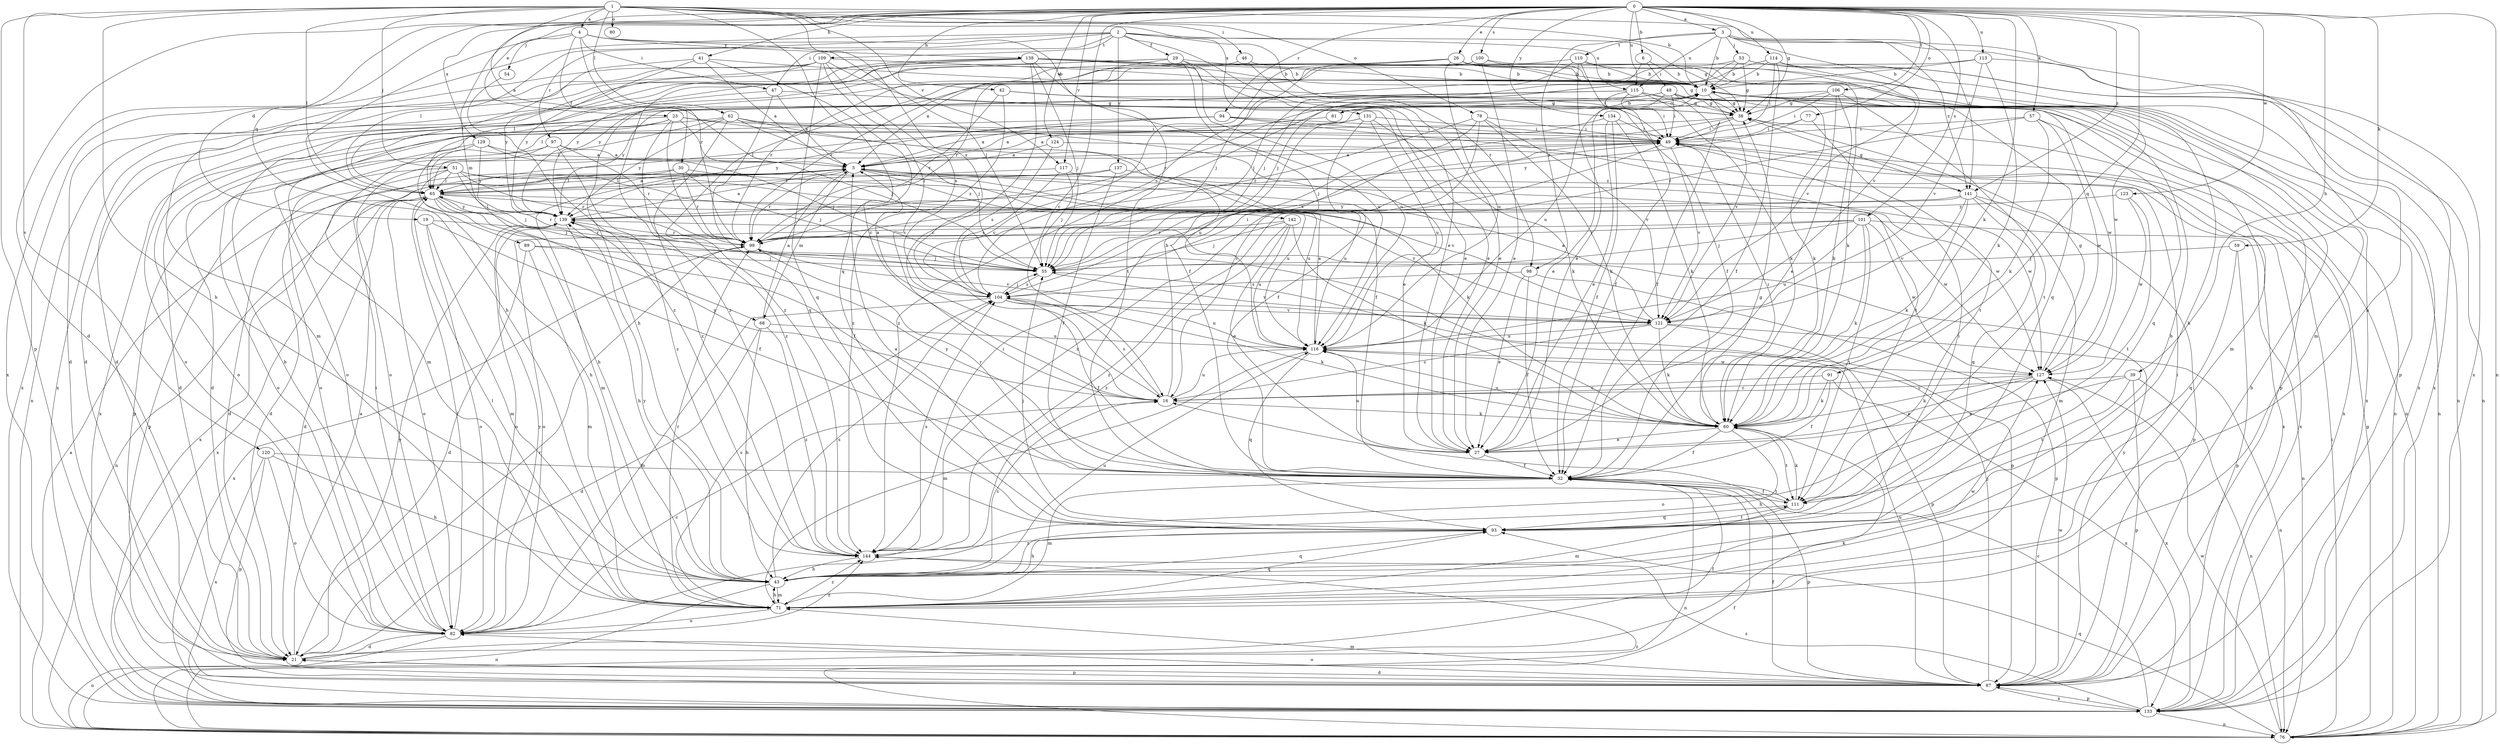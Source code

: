 strict digraph  {
0;
1;
2;
3;
4;
5;
6;
10;
16;
19;
21;
23;
26;
27;
29;
30;
32;
38;
39;
41;
42;
43;
46;
47;
48;
49;
51;
53;
54;
55;
57;
59;
60;
62;
65;
68;
71;
76;
77;
78;
80;
81;
82;
87;
89;
91;
93;
94;
97;
98;
99;
100;
101;
104;
106;
109;
110;
111;
113;
114;
115;
116;
117;
120;
121;
123;
124;
127;
129;
131;
133;
134;
137;
138;
139;
141;
142;
144;
0 -> 3  [label=a];
0 -> 6  [label=b];
0 -> 16  [label=c];
0 -> 19  [label=d];
0 -> 21  [label=d];
0 -> 23  [label=e];
0 -> 26  [label=e];
0 -> 38  [label=g];
0 -> 39  [label=h];
0 -> 41  [label=h];
0 -> 42  [label=h];
0 -> 57  [label=k];
0 -> 59  [label=k];
0 -> 60  [label=k];
0 -> 68  [label=m];
0 -> 76  [label=n];
0 -> 77  [label=o];
0 -> 89  [label=q];
0 -> 91  [label=q];
0 -> 94  [label=r];
0 -> 100  [label=s];
0 -> 101  [label=s];
0 -> 106  [label=t];
0 -> 113  [label=u];
0 -> 114  [label=u];
0 -> 115  [label=u];
0 -> 117  [label=v];
0 -> 123  [label=w];
0 -> 124  [label=w];
0 -> 129  [label=x];
0 -> 134  [label=y];
0 -> 141  [label=z];
1 -> 4  [label=a];
1 -> 5  [label=a];
1 -> 10  [label=b];
1 -> 43  [label=h];
1 -> 46  [label=i];
1 -> 51  [label=j];
1 -> 62  [label=l];
1 -> 65  [label=l];
1 -> 78  [label=o];
1 -> 80  [label=o];
1 -> 87  [label=p];
1 -> 93  [label=q];
1 -> 104  [label=s];
1 -> 117  [label=v];
1 -> 120  [label=v];
1 -> 131  [label=x];
1 -> 141  [label=z];
2 -> 27  [label=e];
2 -> 29  [label=f];
2 -> 38  [label=g];
2 -> 47  [label=i];
2 -> 65  [label=l];
2 -> 97  [label=r];
2 -> 98  [label=r];
2 -> 109  [label=t];
2 -> 115  [label=u];
2 -> 133  [label=x];
2 -> 137  [label=y];
3 -> 10  [label=b];
3 -> 43  [label=h];
3 -> 53  [label=j];
3 -> 98  [label=r];
3 -> 110  [label=t];
3 -> 115  [label=u];
3 -> 121  [label=v];
3 -> 133  [label=x];
3 -> 141  [label=z];
4 -> 30  [label=f];
4 -> 43  [label=h];
4 -> 47  [label=i];
4 -> 54  [label=j];
4 -> 55  [label=j];
4 -> 99  [label=r];
4 -> 111  [label=t];
4 -> 138  [label=y];
5 -> 65  [label=l];
5 -> 68  [label=m];
5 -> 71  [label=m];
5 -> 99  [label=r];
5 -> 116  [label=u];
5 -> 127  [label=w];
5 -> 141  [label=z];
5 -> 142  [label=z];
6 -> 10  [label=b];
6 -> 48  [label=i];
6 -> 55  [label=j];
10 -> 38  [label=g];
10 -> 60  [label=k];
10 -> 76  [label=n];
10 -> 81  [label=o];
10 -> 121  [label=v];
10 -> 133  [label=x];
16 -> 10  [label=b];
16 -> 60  [label=k];
16 -> 104  [label=s];
16 -> 116  [label=u];
16 -> 139  [label=y];
19 -> 32  [label=f];
19 -> 71  [label=m];
19 -> 82  [label=o];
19 -> 99  [label=r];
21 -> 5  [label=a];
21 -> 32  [label=f];
21 -> 60  [label=k];
21 -> 87  [label=p];
21 -> 99  [label=r];
21 -> 139  [label=y];
23 -> 32  [label=f];
23 -> 49  [label=i];
23 -> 55  [label=j];
23 -> 71  [label=m];
23 -> 82  [label=o];
23 -> 99  [label=r];
23 -> 133  [label=x];
23 -> 144  [label=z];
26 -> 5  [label=a];
26 -> 10  [label=b];
26 -> 43  [label=h];
26 -> 60  [label=k];
26 -> 65  [label=l];
26 -> 93  [label=q];
26 -> 116  [label=u];
26 -> 133  [label=x];
26 -> 144  [label=z];
27 -> 32  [label=f];
27 -> 116  [label=u];
29 -> 10  [label=b];
29 -> 21  [label=d];
29 -> 27  [label=e];
29 -> 32  [label=f];
29 -> 99  [label=r];
29 -> 116  [label=u];
29 -> 139  [label=y];
30 -> 21  [label=d];
30 -> 55  [label=j];
30 -> 60  [label=k];
30 -> 65  [label=l];
30 -> 99  [label=r];
32 -> 38  [label=g];
32 -> 71  [label=m];
32 -> 76  [label=n];
32 -> 87  [label=p];
32 -> 99  [label=r];
32 -> 111  [label=t];
32 -> 139  [label=y];
38 -> 49  [label=i];
38 -> 82  [label=o];
38 -> 104  [label=s];
39 -> 16  [label=c];
39 -> 27  [label=e];
39 -> 76  [label=n];
39 -> 87  [label=p];
39 -> 111  [label=t];
41 -> 5  [label=a];
41 -> 10  [label=b];
41 -> 16  [label=c];
41 -> 65  [label=l];
41 -> 139  [label=y];
42 -> 38  [label=g];
42 -> 76  [label=n];
42 -> 99  [label=r];
42 -> 144  [label=z];
43 -> 10  [label=b];
43 -> 16  [label=c];
43 -> 71  [label=m];
43 -> 76  [label=n];
43 -> 93  [label=q];
43 -> 104  [label=s];
43 -> 116  [label=u];
43 -> 139  [label=y];
46 -> 10  [label=b];
46 -> 21  [label=d];
46 -> 27  [label=e];
47 -> 5  [label=a];
47 -> 38  [label=g];
47 -> 82  [label=o];
47 -> 93  [label=q];
48 -> 27  [label=e];
48 -> 32  [label=f];
48 -> 38  [label=g];
48 -> 49  [label=i];
48 -> 76  [label=n];
48 -> 87  [label=p];
48 -> 99  [label=r];
48 -> 127  [label=w];
48 -> 144  [label=z];
49 -> 5  [label=a];
49 -> 121  [label=v];
49 -> 133  [label=x];
49 -> 144  [label=z];
51 -> 21  [label=d];
51 -> 43  [label=h];
51 -> 55  [label=j];
51 -> 65  [label=l];
51 -> 87  [label=p];
51 -> 99  [label=r];
51 -> 116  [label=u];
51 -> 121  [label=v];
53 -> 10  [label=b];
53 -> 38  [label=g];
53 -> 55  [label=j];
53 -> 76  [label=n];
53 -> 87  [label=p];
53 -> 99  [label=r];
54 -> 144  [label=z];
55 -> 104  [label=s];
55 -> 121  [label=v];
57 -> 49  [label=i];
57 -> 60  [label=k];
57 -> 93  [label=q];
57 -> 99  [label=r];
57 -> 127  [label=w];
59 -> 55  [label=j];
59 -> 87  [label=p];
59 -> 93  [label=q];
60 -> 27  [label=e];
60 -> 32  [label=f];
60 -> 43  [label=h];
60 -> 49  [label=i];
60 -> 111  [label=t];
60 -> 116  [label=u];
62 -> 21  [label=d];
62 -> 27  [label=e];
62 -> 49  [label=i];
62 -> 55  [label=j];
62 -> 65  [label=l];
62 -> 116  [label=u];
62 -> 139  [label=y];
62 -> 144  [label=z];
65 -> 5  [label=a];
65 -> 21  [label=d];
65 -> 32  [label=f];
65 -> 55  [label=j];
65 -> 76  [label=n];
65 -> 82  [label=o];
65 -> 99  [label=r];
65 -> 121  [label=v];
65 -> 127  [label=w];
65 -> 133  [label=x];
65 -> 139  [label=y];
68 -> 5  [label=a];
68 -> 21  [label=d];
68 -> 43  [label=h];
68 -> 116  [label=u];
68 -> 144  [label=z];
71 -> 43  [label=h];
71 -> 49  [label=i];
71 -> 65  [label=l];
71 -> 82  [label=o];
71 -> 93  [label=q];
71 -> 99  [label=r];
71 -> 104  [label=s];
71 -> 127  [label=w];
71 -> 144  [label=z];
76 -> 5  [label=a];
76 -> 32  [label=f];
76 -> 38  [label=g];
76 -> 49  [label=i];
76 -> 93  [label=q];
76 -> 127  [label=w];
76 -> 144  [label=z];
77 -> 49  [label=i];
77 -> 111  [label=t];
77 -> 139  [label=y];
78 -> 16  [label=c];
78 -> 49  [label=i];
78 -> 55  [label=j];
78 -> 60  [label=k];
78 -> 99  [label=r];
78 -> 121  [label=v];
81 -> 5  [label=a];
81 -> 10  [label=b];
82 -> 10  [label=b];
82 -> 16  [label=c];
82 -> 21  [label=d];
82 -> 49  [label=i];
82 -> 65  [label=l];
82 -> 76  [label=n];
82 -> 139  [label=y];
82 -> 144  [label=z];
87 -> 10  [label=b];
87 -> 21  [label=d];
87 -> 32  [label=f];
87 -> 55  [label=j];
87 -> 71  [label=m];
87 -> 82  [label=o];
87 -> 116  [label=u];
87 -> 127  [label=w];
87 -> 133  [label=x];
87 -> 139  [label=y];
89 -> 21  [label=d];
89 -> 55  [label=j];
89 -> 71  [label=m];
89 -> 87  [label=p];
91 -> 16  [label=c];
91 -> 32  [label=f];
91 -> 60  [label=k];
91 -> 133  [label=x];
93 -> 5  [label=a];
93 -> 43  [label=h];
93 -> 49  [label=i];
93 -> 55  [label=j];
93 -> 111  [label=t];
93 -> 144  [label=z];
94 -> 5  [label=a];
94 -> 49  [label=i];
94 -> 82  [label=o];
94 -> 111  [label=t];
94 -> 133  [label=x];
94 -> 139  [label=y];
97 -> 5  [label=a];
97 -> 82  [label=o];
97 -> 87  [label=p];
97 -> 99  [label=r];
97 -> 144  [label=z];
98 -> 27  [label=e];
98 -> 32  [label=f];
98 -> 87  [label=p];
98 -> 104  [label=s];
99 -> 55  [label=j];
99 -> 121  [label=v];
99 -> 133  [label=x];
100 -> 10  [label=b];
100 -> 16  [label=c];
100 -> 27  [label=e];
100 -> 43  [label=h];
100 -> 55  [label=j];
101 -> 55  [label=j];
101 -> 60  [label=k];
101 -> 76  [label=n];
101 -> 82  [label=o];
101 -> 99  [label=r];
101 -> 111  [label=t];
101 -> 116  [label=u];
101 -> 127  [label=w];
104 -> 5  [label=a];
104 -> 32  [label=f];
104 -> 49  [label=i];
104 -> 55  [label=j];
104 -> 60  [label=k];
104 -> 82  [label=o];
104 -> 116  [label=u];
104 -> 121  [label=v];
106 -> 27  [label=e];
106 -> 38  [label=g];
106 -> 49  [label=i];
106 -> 60  [label=k];
106 -> 111  [label=t];
106 -> 116  [label=u];
109 -> 10  [label=b];
109 -> 16  [label=c];
109 -> 21  [label=d];
109 -> 27  [label=e];
109 -> 93  [label=q];
109 -> 104  [label=s];
109 -> 133  [label=x];
109 -> 139  [label=y];
110 -> 10  [label=b];
110 -> 27  [label=e];
110 -> 32  [label=f];
110 -> 99  [label=r];
110 -> 104  [label=s];
110 -> 121  [label=v];
111 -> 32  [label=f];
111 -> 60  [label=k];
111 -> 71  [label=m];
111 -> 93  [label=q];
113 -> 10  [label=b];
113 -> 60  [label=k];
113 -> 121  [label=v];
113 -> 133  [label=x];
113 -> 139  [label=y];
114 -> 10  [label=b];
114 -> 32  [label=f];
114 -> 49  [label=i];
114 -> 55  [label=j];
114 -> 71  [label=m];
114 -> 76  [label=n];
115 -> 32  [label=f];
115 -> 38  [label=g];
115 -> 49  [label=i];
115 -> 60  [label=k];
115 -> 65  [label=l];
115 -> 71  [label=m];
115 -> 139  [label=y];
116 -> 5  [label=a];
116 -> 71  [label=m];
116 -> 93  [label=q];
116 -> 127  [label=w];
117 -> 55  [label=j];
117 -> 65  [label=l];
117 -> 104  [label=s];
117 -> 127  [label=w];
120 -> 32  [label=f];
120 -> 43  [label=h];
120 -> 82  [label=o];
120 -> 87  [label=p];
120 -> 133  [label=x];
121 -> 5  [label=a];
121 -> 16  [label=c];
121 -> 60  [label=k];
121 -> 76  [label=n];
121 -> 87  [label=p];
121 -> 116  [label=u];
123 -> 111  [label=t];
123 -> 127  [label=w];
123 -> 139  [label=y];
124 -> 5  [label=a];
124 -> 104  [label=s];
124 -> 133  [label=x];
127 -> 16  [label=c];
127 -> 27  [label=e];
127 -> 38  [label=g];
127 -> 60  [label=k];
127 -> 82  [label=o];
127 -> 133  [label=x];
129 -> 5  [label=a];
129 -> 43  [label=h];
129 -> 55  [label=j];
129 -> 82  [label=o];
129 -> 139  [label=y];
131 -> 21  [label=d];
131 -> 32  [label=f];
131 -> 49  [label=i];
131 -> 60  [label=k];
131 -> 65  [label=l];
131 -> 116  [label=u];
133 -> 16  [label=c];
133 -> 76  [label=n];
133 -> 87  [label=p];
133 -> 144  [label=z];
134 -> 5  [label=a];
134 -> 27  [label=e];
134 -> 32  [label=f];
134 -> 49  [label=i];
134 -> 60  [label=k];
137 -> 32  [label=f];
137 -> 65  [label=l];
137 -> 116  [label=u];
137 -> 133  [label=x];
138 -> 10  [label=b];
138 -> 16  [label=c];
138 -> 38  [label=g];
138 -> 49  [label=i];
138 -> 55  [label=j];
138 -> 71  [label=m];
138 -> 76  [label=n];
138 -> 116  [label=u];
138 -> 127  [label=w];
138 -> 133  [label=x];
138 -> 144  [label=z];
139 -> 5  [label=a];
139 -> 43  [label=h];
139 -> 65  [label=l];
139 -> 82  [label=o];
139 -> 99  [label=r];
141 -> 38  [label=g];
141 -> 60  [label=k];
141 -> 71  [label=m];
141 -> 87  [label=p];
141 -> 93  [label=q];
141 -> 121  [label=v];
141 -> 139  [label=y];
141 -> 144  [label=z];
142 -> 27  [label=e];
142 -> 55  [label=j];
142 -> 60  [label=k];
142 -> 99  [label=r];
142 -> 116  [label=u];
142 -> 144  [label=z];
144 -> 43  [label=h];
144 -> 49  [label=i];
144 -> 104  [label=s];
}
